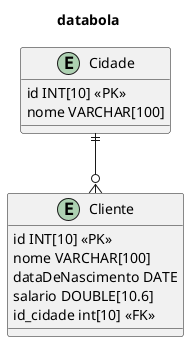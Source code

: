 @startuml databola
title databola

entity Cidade{
id INT[10] <<PK>>
nome VARCHAR[100]
}

entity Cliente{
id INT[10] <<PK>>
nome VARCHAR[100]
dataDeNascimento DATE 
salario DOUBLE[10.6]
id_cidade int[10] <<FK>>
}

Cidade ||--o{ Cliente

@enduml